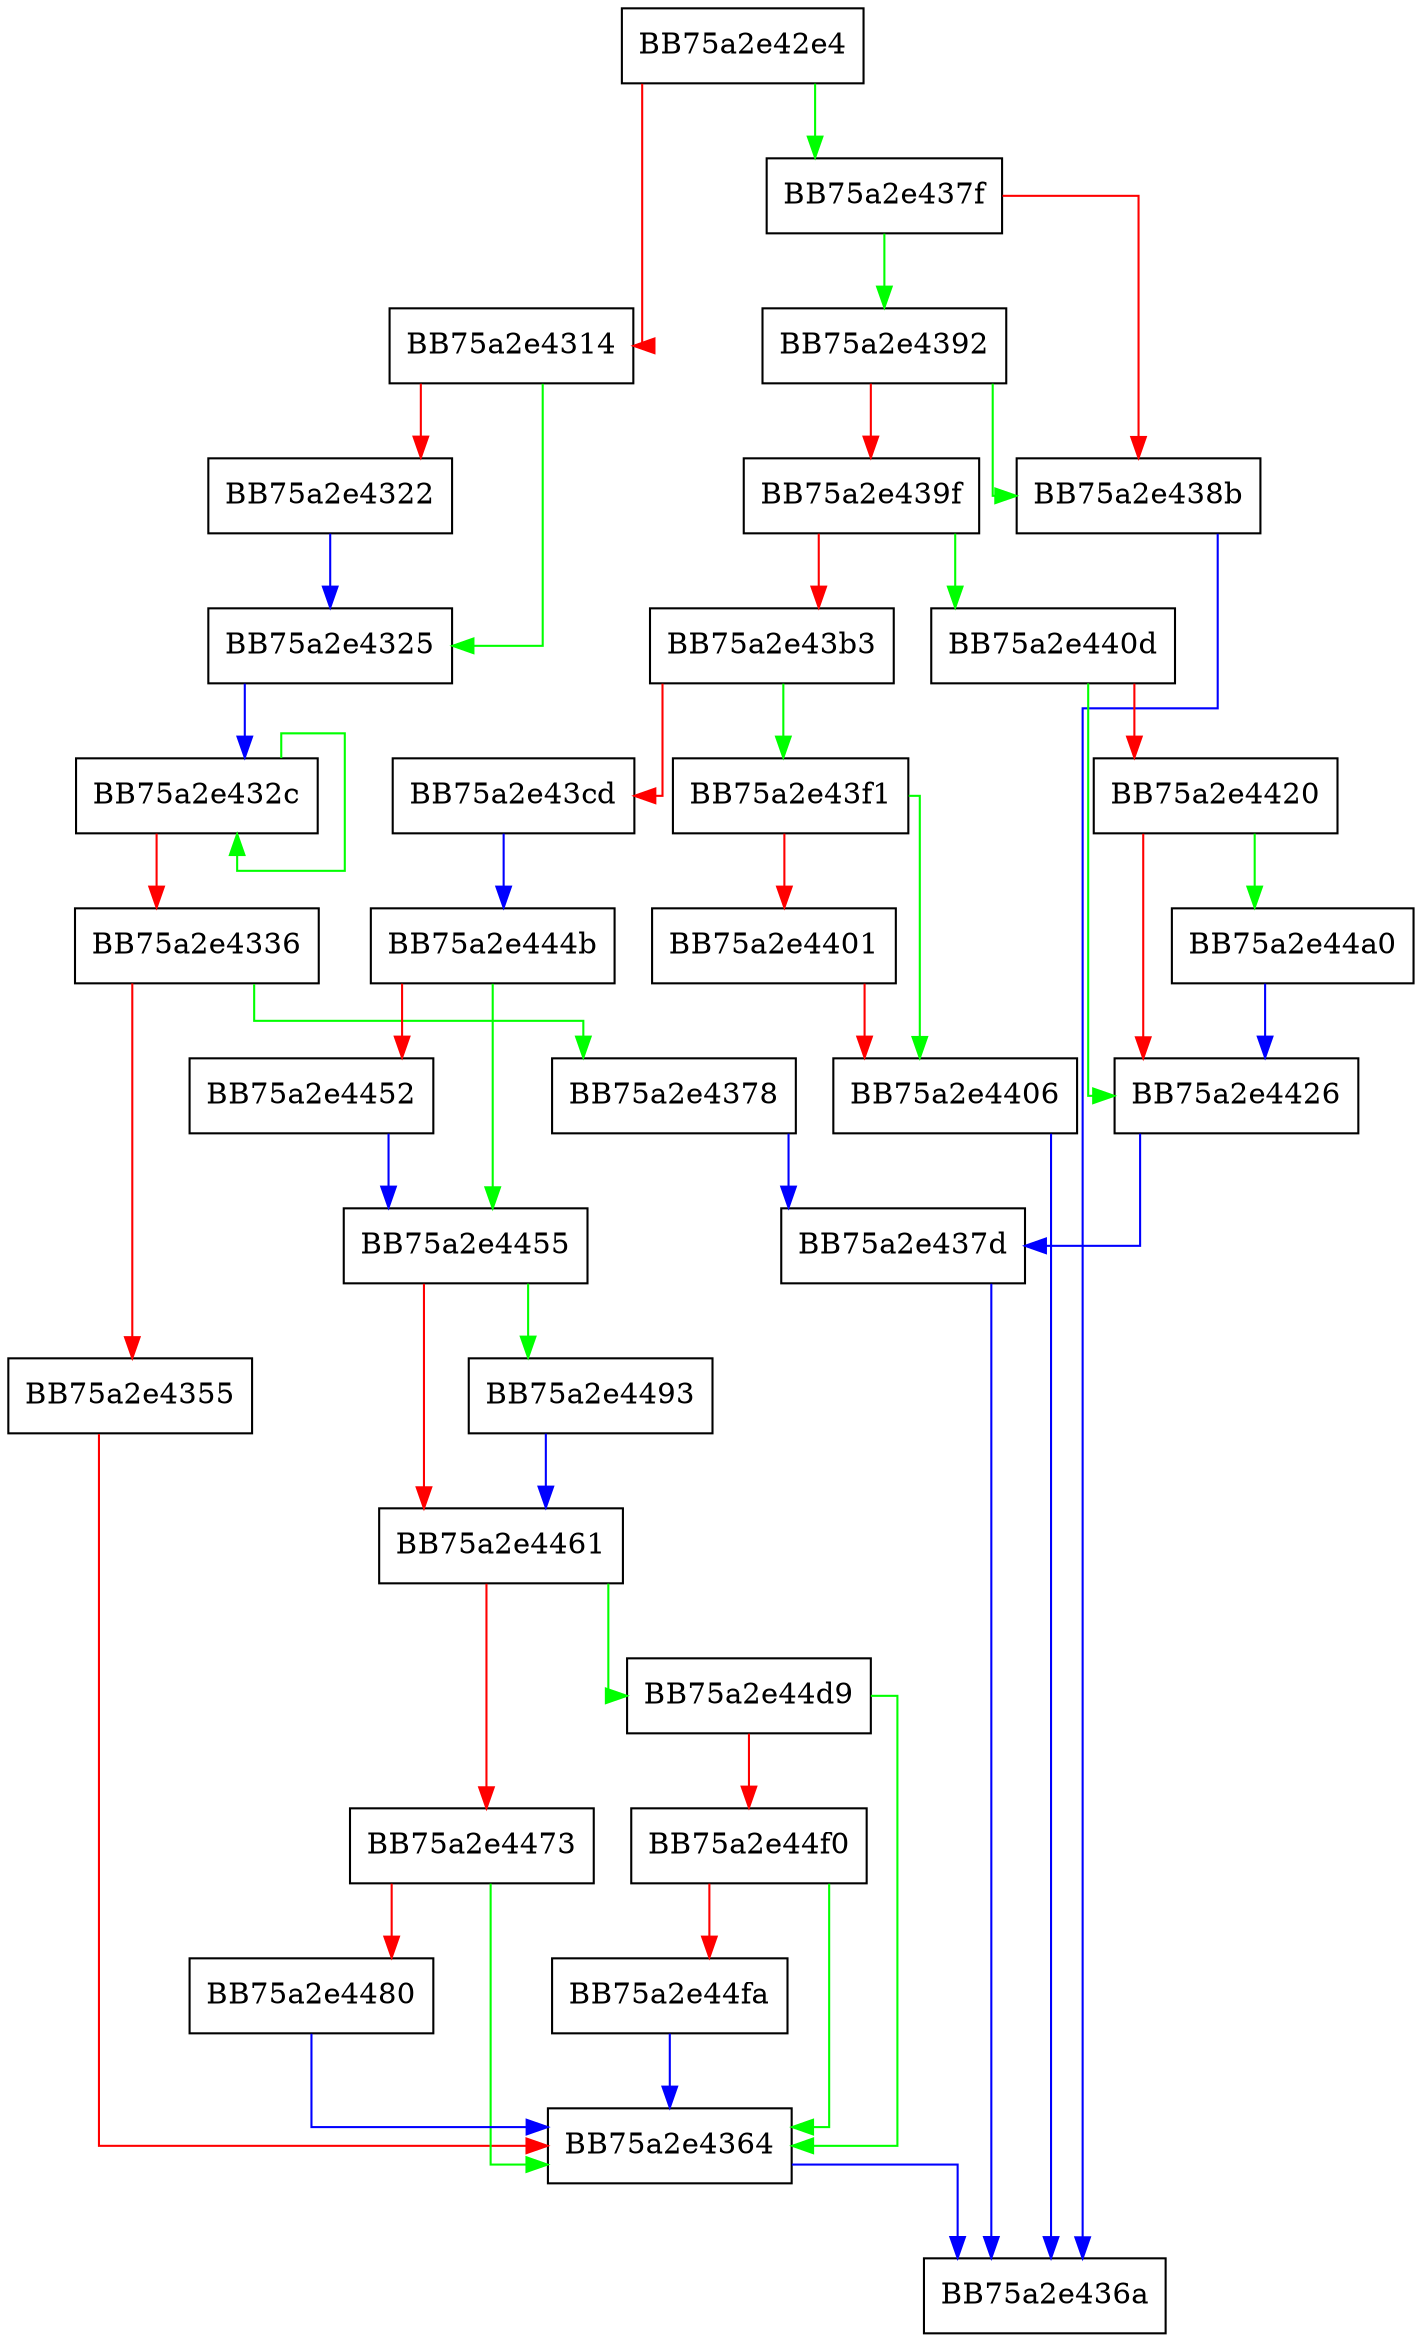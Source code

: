 digraph GetImagePathUnlocked {
  node [shape="box"];
  graph [splines=ortho];
  BB75a2e42e4 -> BB75a2e437f [color="green"];
  BB75a2e42e4 -> BB75a2e4314 [color="red"];
  BB75a2e4314 -> BB75a2e4325 [color="green"];
  BB75a2e4314 -> BB75a2e4322 [color="red"];
  BB75a2e4322 -> BB75a2e4325 [color="blue"];
  BB75a2e4325 -> BB75a2e432c [color="blue"];
  BB75a2e432c -> BB75a2e432c [color="green"];
  BB75a2e432c -> BB75a2e4336 [color="red"];
  BB75a2e4336 -> BB75a2e4378 [color="green"];
  BB75a2e4336 -> BB75a2e4355 [color="red"];
  BB75a2e4355 -> BB75a2e4364 [color="red"];
  BB75a2e4364 -> BB75a2e436a [color="blue"];
  BB75a2e4378 -> BB75a2e437d [color="blue"];
  BB75a2e437d -> BB75a2e436a [color="blue"];
  BB75a2e437f -> BB75a2e4392 [color="green"];
  BB75a2e437f -> BB75a2e438b [color="red"];
  BB75a2e438b -> BB75a2e436a [color="blue"];
  BB75a2e4392 -> BB75a2e438b [color="green"];
  BB75a2e4392 -> BB75a2e439f [color="red"];
  BB75a2e439f -> BB75a2e440d [color="green"];
  BB75a2e439f -> BB75a2e43b3 [color="red"];
  BB75a2e43b3 -> BB75a2e43f1 [color="green"];
  BB75a2e43b3 -> BB75a2e43cd [color="red"];
  BB75a2e43cd -> BB75a2e444b [color="blue"];
  BB75a2e43f1 -> BB75a2e4406 [color="green"];
  BB75a2e43f1 -> BB75a2e4401 [color="red"];
  BB75a2e4401 -> BB75a2e4406 [color="red"];
  BB75a2e4406 -> BB75a2e436a [color="blue"];
  BB75a2e440d -> BB75a2e4426 [color="green"];
  BB75a2e440d -> BB75a2e4420 [color="red"];
  BB75a2e4420 -> BB75a2e44a0 [color="green"];
  BB75a2e4420 -> BB75a2e4426 [color="red"];
  BB75a2e4426 -> BB75a2e437d [color="blue"];
  BB75a2e444b -> BB75a2e4455 [color="green"];
  BB75a2e444b -> BB75a2e4452 [color="red"];
  BB75a2e4452 -> BB75a2e4455 [color="blue"];
  BB75a2e4455 -> BB75a2e4493 [color="green"];
  BB75a2e4455 -> BB75a2e4461 [color="red"];
  BB75a2e4461 -> BB75a2e44d9 [color="green"];
  BB75a2e4461 -> BB75a2e4473 [color="red"];
  BB75a2e4473 -> BB75a2e4364 [color="green"];
  BB75a2e4473 -> BB75a2e4480 [color="red"];
  BB75a2e4480 -> BB75a2e4364 [color="blue"];
  BB75a2e4493 -> BB75a2e4461 [color="blue"];
  BB75a2e44a0 -> BB75a2e4426 [color="blue"];
  BB75a2e44d9 -> BB75a2e4364 [color="green"];
  BB75a2e44d9 -> BB75a2e44f0 [color="red"];
  BB75a2e44f0 -> BB75a2e4364 [color="green"];
  BB75a2e44f0 -> BB75a2e44fa [color="red"];
  BB75a2e44fa -> BB75a2e4364 [color="blue"];
}